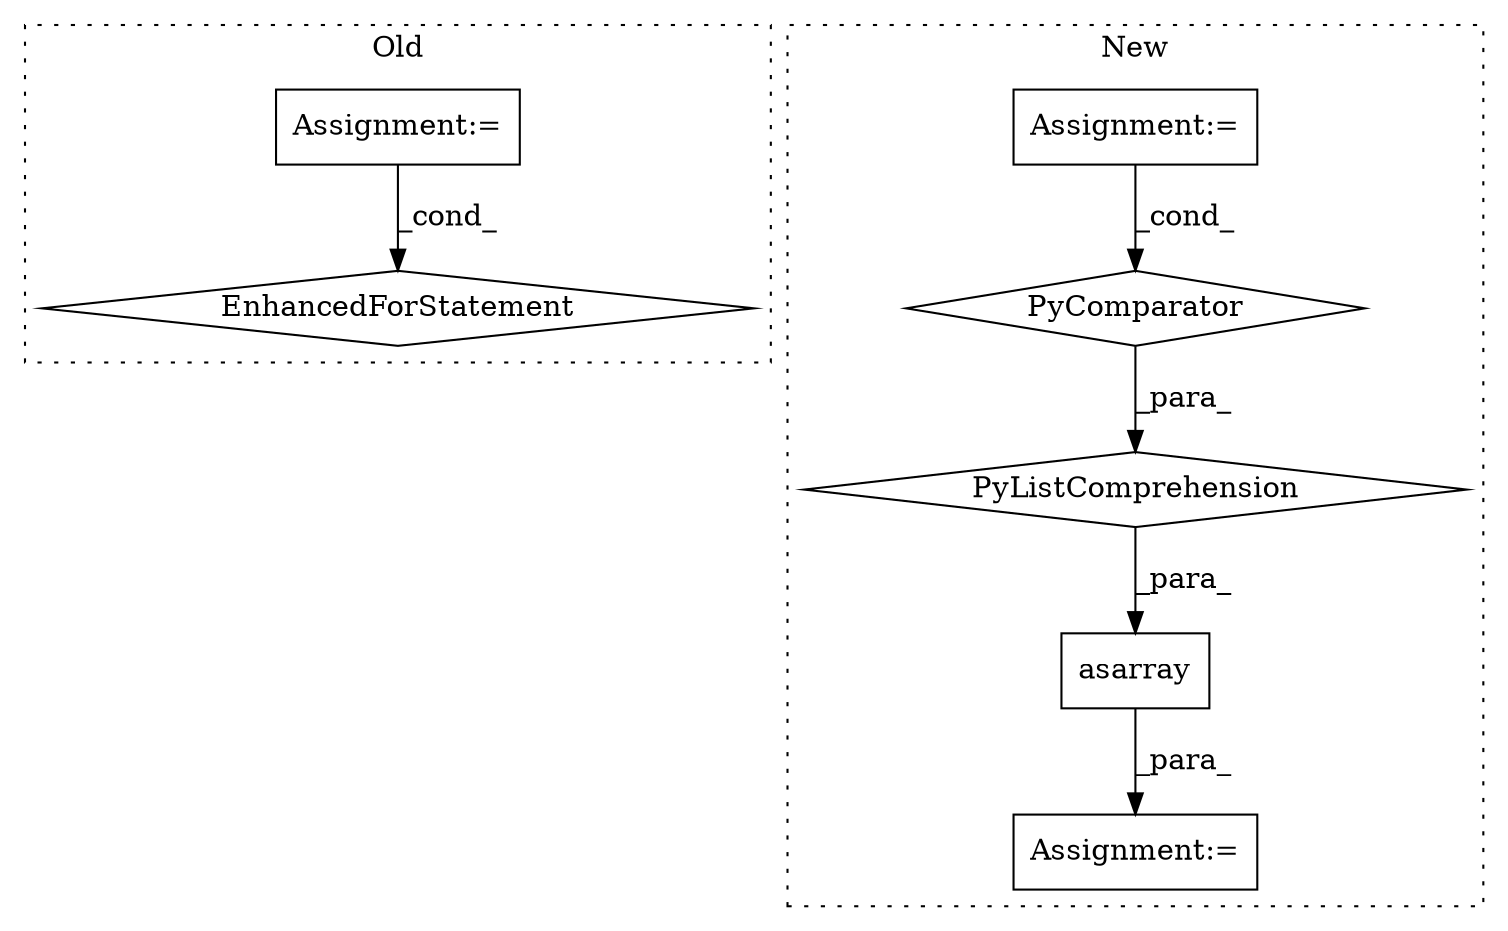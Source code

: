 digraph G {
subgraph cluster0 {
1 [label="EnhancedForStatement" a="70" s="4123,4205" l="57,2" shape="diamond"];
4 [label="Assignment:=" a="7" s="4123,4205" l="57,2" shape="box"];
label = "Old";
style="dotted";
}
subgraph cluster1 {
2 [label="asarray" a="32" s="4286,4469" l="21,-5" shape="box"];
3 [label="Assignment:=" a="7" s="5164" l="1" shape="box"];
5 [label="Assignment:=" a="7" s="4428" l="33" shape="box"];
6 [label="PyListComprehension" a="109" s="4307" l="162" shape="diamond"];
7 [label="PyComparator" a="113" s="4428" l="33" shape="diamond"];
label = "New";
style="dotted";
}
2 -> 3 [label="_para_"];
4 -> 1 [label="_cond_"];
5 -> 7 [label="_cond_"];
6 -> 2 [label="_para_"];
7 -> 6 [label="_para_"];
}